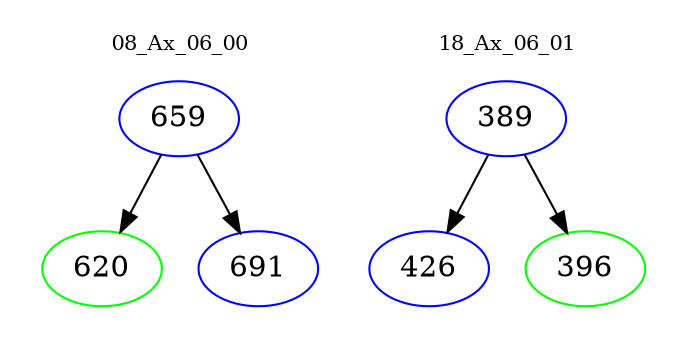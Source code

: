 digraph{
subgraph cluster_0 {
color = white
label = "08_Ax_06_00";
fontsize=10;
T0_659 [label="659", color="blue"]
T0_659 -> T0_620 [color="black"]
T0_620 [label="620", color="green"]
T0_659 -> T0_691 [color="black"]
T0_691 [label="691", color="blue"]
}
subgraph cluster_1 {
color = white
label = "18_Ax_06_01";
fontsize=10;
T1_389 [label="389", color="blue"]
T1_389 -> T1_426 [color="black"]
T1_426 [label="426", color="blue"]
T1_389 -> T1_396 [color="black"]
T1_396 [label="396", color="green"]
}
}
